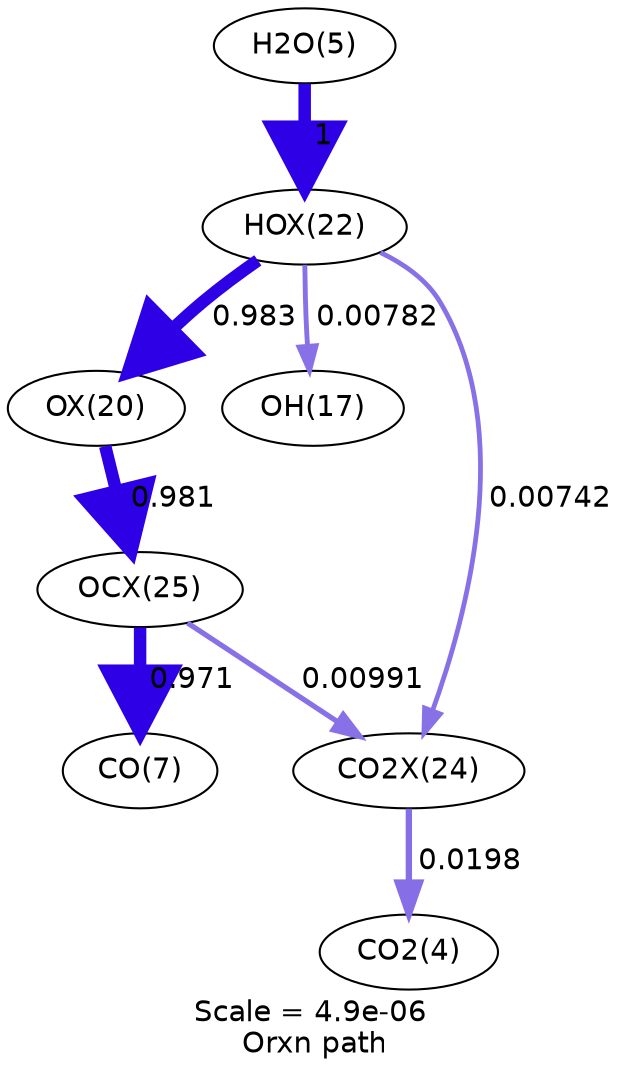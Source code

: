 digraph reaction_paths {
center=1;
s26 -> s24[fontname="Helvetica", penwidth=5.99, arrowsize=2.99, color="0.7, 1.48, 0.9"
, label=" 0.983"];
s24 -> s29[fontname="Helvetica", penwidth=5.99, arrowsize=2.99, color="0.7, 1.48, 0.9"
, label=" 0.981"];
s6 -> s26[fontname="Helvetica", penwidth=6, arrowsize=3, color="0.7, 1.5, 0.9"
, label=" 1"];
s26 -> s18[fontname="Helvetica", penwidth=2.34, arrowsize=1.17, color="0.7, 0.508, 0.9"
, label=" 0.00782"];
s26 -> s28[fontname="Helvetica", penwidth=2.3, arrowsize=1.15, color="0.7, 0.507, 0.9"
, label=" 0.00742"];
s29 -> s8[fontname="Helvetica", penwidth=5.98, arrowsize=2.99, color="0.7, 1.47, 0.9"
, label=" 0.971"];
s29 -> s28[fontname="Helvetica", penwidth=2.52, arrowsize=1.26, color="0.7, 0.51, 0.9"
, label=" 0.00991"];
s28 -> s5[fontname="Helvetica", penwidth=3.04, arrowsize=1.52, color="0.7, 0.52, 0.9"
, label=" 0.0198"];
s5 [ fontname="Helvetica", label="CO2(4)"];
s6 [ fontname="Helvetica", label="H2O(5)"];
s8 [ fontname="Helvetica", label="CO(7)"];
s18 [ fontname="Helvetica", label="OH(17)"];
s24 [ fontname="Helvetica", label="OX(20)"];
s26 [ fontname="Helvetica", label="HOX(22)"];
s28 [ fontname="Helvetica", label="CO2X(24)"];
s29 [ fontname="Helvetica", label="OCX(25)"];
 label = "Scale = 4.9e-06\l Orxn path";
 fontname = "Helvetica";
}
